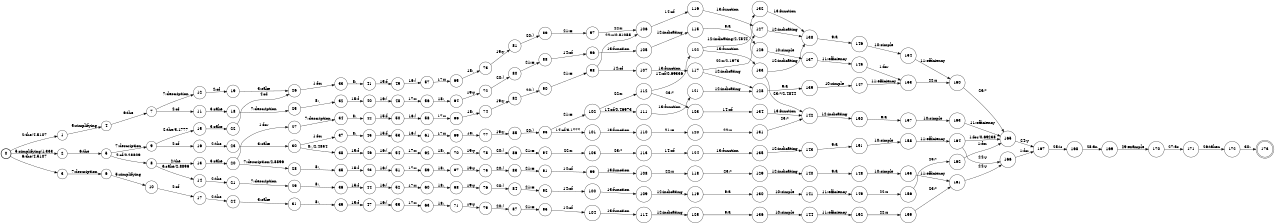 digraph FST {
rankdir = LR;
size = "8.5,11";
label = "";
center = 1;
orientation = Portrait;
ranksep = "0.4";
nodesep = "0.25";
0 [label = "0", shape = circle, style = bold, fontsize = 14]
	0 -> 2 [label = "5:simplifying/1.333", fontsize = 14];
	0 -> 1 [label = "2:the/4.5107", fontsize = 14];
	0 -> 3 [label = "6:the/4.5107", fontsize = 14];
1 [label = "1", shape = circle, style = solid, fontsize = 14]
	1 -> 4 [label = "5:simplifying", fontsize = 14];
2 [label = "2", shape = circle, style = solid, fontsize = 14]
	2 -> 5 [label = "6:the", fontsize = 14];
3 [label = "3", shape = circle, style = solid, fontsize = 14]
	3 -> 6 [label = "7:description", fontsize = 14];
4 [label = "4", shape = circle, style = solid, fontsize = 14]
	4 -> 7 [label = "6:the", fontsize = 14];
5 [label = "5", shape = circle, style = solid, fontsize = 14]
	5 -> 8 [label = "4:of/0.28809", fontsize = 14];
	5 -> 9 [label = "7:description", fontsize = 14];
6 [label = "6", shape = circle, style = solid, fontsize = 14]
	6 -> 10 [label = "5:simplifying", fontsize = 14];
7 [label = "7", shape = circle, style = solid, fontsize = 14]
	7 -> 11 [label = "4:of", fontsize = 14];
	7 -> 12 [label = "7:description", fontsize = 14];
8 [label = "8", shape = circle, style = solid, fontsize = 14]
	8 -> 14 [label = "3:sake/2.8896", fontsize = 14];
	8 -> 13 [label = "2:the", fontsize = 14];
9 [label = "9", shape = circle, style = solid, fontsize = 14]
	9 -> 16 [label = "4:of", fontsize = 14];
	9 -> 15 [label = "2:the/3.1777", fontsize = 14];
10 [label = "10", shape = circle, style = solid, fontsize = 14]
	10 -> 17 [label = "4:of", fontsize = 14];
11 [label = "11", shape = circle, style = solid, fontsize = 14]
	11 -> 18 [label = "3:sake", fontsize = 14];
12 [label = "12", shape = circle, style = solid, fontsize = 14]
	12 -> 19 [label = "4:of", fontsize = 14];
13 [label = "13", shape = circle, style = solid, fontsize = 14]
	13 -> 20 [label = "3:sake", fontsize = 14];
14 [label = "14", shape = circle, style = solid, fontsize = 14]
	14 -> 21 [label = "2:the", fontsize = 14];
15 [label = "15", shape = circle, style = solid, fontsize = 14]
	15 -> 22 [label = "3:sake", fontsize = 14];
16 [label = "16", shape = circle, style = solid, fontsize = 14]
	16 -> 23 [label = "2:the", fontsize = 14];
17 [label = "17", shape = circle, style = solid, fontsize = 14]
	17 -> 24 [label = "2:the", fontsize = 14];
18 [label = "18", shape = circle, style = solid, fontsize = 14]
	18 -> 25 [label = "7:description", fontsize = 14];
19 [label = "19", shape = circle, style = solid, fontsize = 14]
	19 -> 26 [label = "3:sake", fontsize = 14];
20 [label = "20", shape = circle, style = solid, fontsize = 14]
	20 -> 27 [label = "1:for", fontsize = 14];
	20 -> 28 [label = "7:description/2.8896", fontsize = 14];
21 [label = "21", shape = circle, style = solid, fontsize = 14]
	21 -> 29 [label = "7:description", fontsize = 14];
22 [label = "22", shape = circle, style = solid, fontsize = 14]
	22 -> 26 [label = "4:of", fontsize = 14];
23 [label = "23", shape = circle, style = solid, fontsize = 14]
	23 -> 30 [label = "3:sake", fontsize = 14];
24 [label = "24", shape = circle, style = solid, fontsize = 14]
	24 -> 31 [label = "3:sake", fontsize = 14];
25 [label = "25", shape = circle, style = solid, fontsize = 14]
	25 -> 32 [label = "8:,", fontsize = 14];
26 [label = "26", shape = circle, style = solid, fontsize = 14]
	26 -> 33 [label = "1:for", fontsize = 14];
27 [label = "27", shape = circle, style = solid, fontsize = 14]
	27 -> 34 [label = "7:description", fontsize = 14];
28 [label = "28", shape = circle, style = solid, fontsize = 14]
	28 -> 35 [label = "8:,", fontsize = 14];
29 [label = "29", shape = circle, style = solid, fontsize = 14]
	29 -> 36 [label = "8:,", fontsize = 14];
30 [label = "30", shape = circle, style = solid, fontsize = 14]
	30 -> 37 [label = "1:for", fontsize = 14];
	30 -> 38 [label = "8:,/2.4854", fontsize = 14];
31 [label = "31", shape = circle, style = solid, fontsize = 14]
	31 -> 39 [label = "8:,", fontsize = 14];
32 [label = "32", shape = circle, style = solid, fontsize = 14]
	32 -> 40 [label = "15:f", fontsize = 14];
33 [label = "33", shape = circle, style = solid, fontsize = 14]
	33 -> 41 [label = "8:,", fontsize = 14];
34 [label = "34", shape = circle, style = solid, fontsize = 14]
	34 -> 42 [label = "8:,", fontsize = 14];
35 [label = "35", shape = circle, style = solid, fontsize = 14]
	35 -> 43 [label = "15:f", fontsize = 14];
36 [label = "36", shape = circle, style = solid, fontsize = 14]
	36 -> 44 [label = "15:f", fontsize = 14];
37 [label = "37", shape = circle, style = solid, fontsize = 14]
	37 -> 45 [label = "8:,", fontsize = 14];
38 [label = "38", shape = circle, style = solid, fontsize = 14]
	38 -> 46 [label = "15:f", fontsize = 14];
39 [label = "39", shape = circle, style = solid, fontsize = 14]
	39 -> 47 [label = "15:f", fontsize = 14];
40 [label = "40", shape = circle, style = solid, fontsize = 14]
	40 -> 48 [label = "16:(", fontsize = 14];
41 [label = "41", shape = circle, style = solid, fontsize = 14]
	41 -> 49 [label = "15:f", fontsize = 14];
42 [label = "42", shape = circle, style = solid, fontsize = 14]
	42 -> 50 [label = "15:f", fontsize = 14];
43 [label = "43", shape = circle, style = solid, fontsize = 14]
	43 -> 51 [label = "16:(", fontsize = 14];
44 [label = "44", shape = circle, style = solid, fontsize = 14]
	44 -> 52 [label = "16:(", fontsize = 14];
45 [label = "45", shape = circle, style = solid, fontsize = 14]
	45 -> 53 [label = "15:f", fontsize = 14];
46 [label = "46", shape = circle, style = solid, fontsize = 14]
	46 -> 54 [label = "16:(", fontsize = 14];
47 [label = "47", shape = circle, style = solid, fontsize = 14]
	47 -> 55 [label = "16:(", fontsize = 14];
48 [label = "48", shape = circle, style = solid, fontsize = 14]
	48 -> 56 [label = "17:x", fontsize = 14];
49 [label = "49", shape = circle, style = solid, fontsize = 14]
	49 -> 57 [label = "16:(", fontsize = 14];
50 [label = "50", shape = circle, style = solid, fontsize = 14]
	50 -> 58 [label = "16:(", fontsize = 14];
51 [label = "51", shape = circle, style = solid, fontsize = 14]
	51 -> 59 [label = "17:x", fontsize = 14];
52 [label = "52", shape = circle, style = solid, fontsize = 14]
	52 -> 60 [label = "17:x", fontsize = 14];
53 [label = "53", shape = circle, style = solid, fontsize = 14]
	53 -> 61 [label = "16:(", fontsize = 14];
54 [label = "54", shape = circle, style = solid, fontsize = 14]
	54 -> 62 [label = "17:x", fontsize = 14];
55 [label = "55", shape = circle, style = solid, fontsize = 14]
	55 -> 63 [label = "17:x", fontsize = 14];
56 [label = "56", shape = circle, style = solid, fontsize = 14]
	56 -> 64 [label = "18:,", fontsize = 14];
57 [label = "57", shape = circle, style = solid, fontsize = 14]
	57 -> 65 [label = "17:x", fontsize = 14];
58 [label = "58", shape = circle, style = solid, fontsize = 14]
	58 -> 66 [label = "17:x", fontsize = 14];
59 [label = "59", shape = circle, style = solid, fontsize = 14]
	59 -> 67 [label = "18:,", fontsize = 14];
60 [label = "60", shape = circle, style = solid, fontsize = 14]
	60 -> 68 [label = "18:,", fontsize = 14];
61 [label = "61", shape = circle, style = solid, fontsize = 14]
	61 -> 69 [label = "17:x", fontsize = 14];
62 [label = "62", shape = circle, style = solid, fontsize = 14]
	62 -> 70 [label = "18:,", fontsize = 14];
63 [label = "63", shape = circle, style = solid, fontsize = 14]
	63 -> 71 [label = "18:,", fontsize = 14];
64 [label = "64", shape = circle, style = solid, fontsize = 14]
	64 -> 72 [label = "19:y", fontsize = 14];
65 [label = "65", shape = circle, style = solid, fontsize = 14]
	65 -> 73 [label = "18:,", fontsize = 14];
66 [label = "66", shape = circle, style = solid, fontsize = 14]
	66 -> 74 [label = "18:,", fontsize = 14];
67 [label = "67", shape = circle, style = solid, fontsize = 14]
	67 -> 75 [label = "19:y", fontsize = 14];
68 [label = "68", shape = circle, style = solid, fontsize = 14]
	68 -> 76 [label = "19:y", fontsize = 14];
69 [label = "69", shape = circle, style = solid, fontsize = 14]
	69 -> 77 [label = "18:,", fontsize = 14];
70 [label = "70", shape = circle, style = solid, fontsize = 14]
	70 -> 78 [label = "19:y", fontsize = 14];
71 [label = "71", shape = circle, style = solid, fontsize = 14]
	71 -> 79 [label = "19:y", fontsize = 14];
72 [label = "72", shape = circle, style = solid, fontsize = 14]
	72 -> 80 [label = "20:)", fontsize = 14];
73 [label = "73", shape = circle, style = solid, fontsize = 14]
	73 -> 81 [label = "19:y", fontsize = 14];
74 [label = "74", shape = circle, style = solid, fontsize = 14]
	74 -> 82 [label = "19:y", fontsize = 14];
75 [label = "75", shape = circle, style = solid, fontsize = 14]
	75 -> 83 [label = "20:)", fontsize = 14];
76 [label = "76", shape = circle, style = solid, fontsize = 14]
	76 -> 84 [label = "20:)", fontsize = 14];
77 [label = "77", shape = circle, style = solid, fontsize = 14]
	77 -> 85 [label = "19:y", fontsize = 14];
78 [label = "78", shape = circle, style = solid, fontsize = 14]
	78 -> 86 [label = "20:)", fontsize = 14];
79 [label = "79", shape = circle, style = solid, fontsize = 14]
	79 -> 87 [label = "20:)", fontsize = 14];
80 [label = "80", shape = circle, style = solid, fontsize = 14]
	80 -> 88 [label = "21:=", fontsize = 14];
81 [label = "81", shape = circle, style = solid, fontsize = 14]
	81 -> 89 [label = "20:)", fontsize = 14];
82 [label = "82", shape = circle, style = solid, fontsize = 14]
	82 -> 90 [label = "20:)", fontsize = 14];
83 [label = "83", shape = circle, style = solid, fontsize = 14]
	83 -> 91 [label = "21:=", fontsize = 14];
84 [label = "84", shape = circle, style = solid, fontsize = 14]
	84 -> 92 [label = "21:=", fontsize = 14];
85 [label = "85", shape = circle, style = solid, fontsize = 14]
	85 -> 93 [label = "20:)", fontsize = 14];
86 [label = "86", shape = circle, style = solid, fontsize = 14]
	86 -> 94 [label = "21:=", fontsize = 14];
87 [label = "87", shape = circle, style = solid, fontsize = 14]
	87 -> 95 [label = "21:=", fontsize = 14];
88 [label = "88", shape = circle, style = solid, fontsize = 14]
	88 -> 96 [label = "14:of", fontsize = 14];
89 [label = "89", shape = circle, style = solid, fontsize = 14]
	89 -> 97 [label = "21:=", fontsize = 14];
90 [label = "90", shape = circle, style = solid, fontsize = 14]
	90 -> 98 [label = "21:=", fontsize = 14];
91 [label = "91", shape = circle, style = solid, fontsize = 14]
	91 -> 99 [label = "14:of", fontsize = 14];
92 [label = "92", shape = circle, style = solid, fontsize = 14]
	92 -> 100 [label = "14:of", fontsize = 14];
93 [label = "93", shape = circle, style = solid, fontsize = 14]
	93 -> 101 [label = "14:of/3.1777", fontsize = 14];
	93 -> 102 [label = "21:=", fontsize = 14];
94 [label = "94", shape = circle, style = solid, fontsize = 14]
	94 -> 103 [label = "22:x", fontsize = 14];
95 [label = "95", shape = circle, style = solid, fontsize = 14]
	95 -> 104 [label = "14:of", fontsize = 14];
96 [label = "96", shape = circle, style = solid, fontsize = 14]
	96 -> 105 [label = "13:function", fontsize = 14];
97 [label = "97", shape = circle, style = solid, fontsize = 14]
	97 -> 106 [label = "22:x", fontsize = 14];
98 [label = "98", shape = circle, style = solid, fontsize = 14]
	98 -> 107 [label = "14:of", fontsize = 14];
	98 -> 106 [label = "22:x/0.81055", fontsize = 14];
99 [label = "99", shape = circle, style = solid, fontsize = 14]
	99 -> 108 [label = "13:function", fontsize = 14];
100 [label = "100", shape = circle, style = solid, fontsize = 14]
	100 -> 109 [label = "13:function", fontsize = 14];
101 [label = "101", shape = circle, style = solid, fontsize = 14]
	101 -> 110 [label = "13:function", fontsize = 14];
102 [label = "102", shape = circle, style = solid, fontsize = 14]
	102 -> 111 [label = "14:of/0.46973", fontsize = 14];
	102 -> 112 [label = "22:x", fontsize = 14];
103 [label = "103", shape = circle, style = solid, fontsize = 14]
	103 -> 113 [label = "23:*", fontsize = 14];
104 [label = "104", shape = circle, style = solid, fontsize = 14]
	104 -> 114 [label = "13:function", fontsize = 14];
105 [label = "105", shape = circle, style = solid, fontsize = 14]
	105 -> 115 [label = "12:indicating", fontsize = 14];
106 [label = "106", shape = circle, style = solid, fontsize = 14]
	106 -> 116 [label = "14:of", fontsize = 14];
107 [label = "107", shape = circle, style = solid, fontsize = 14]
	107 -> 117 [label = "13:function", fontsize = 14];
108 [label = "108", shape = circle, style = solid, fontsize = 14]
	108 -> 118 [label = "22:x", fontsize = 14];
109 [label = "109", shape = circle, style = solid, fontsize = 14]
	109 -> 119 [label = "12:indicating", fontsize = 14];
110 [label = "110", shape = circle, style = solid, fontsize = 14]
	110 -> 120 [label = "21:=", fontsize = 14];
111 [label = "111", shape = circle, style = solid, fontsize = 14]
	111 -> 121 [label = "13:function", fontsize = 14];
112 [label = "112", shape = circle, style = solid, fontsize = 14]
	112 -> 122 [label = "14:of/0.69336", fontsize = 14];
	112 -> 123 [label = "23:*", fontsize = 14];
113 [label = "113", shape = circle, style = solid, fontsize = 14]
	113 -> 124 [label = "14:of", fontsize = 14];
114 [label = "114", shape = circle, style = solid, fontsize = 14]
	114 -> 125 [label = "12:indicating", fontsize = 14];
115 [label = "115", shape = circle, style = solid, fontsize = 14]
	115 -> 126 [label = "9:a", fontsize = 14];
116 [label = "116", shape = circle, style = solid, fontsize = 14]
	116 -> 127 [label = "13:function", fontsize = 14];
117 [label = "117", shape = circle, style = solid, fontsize = 14]
	117 -> 128 [label = "12:indicating", fontsize = 14];
	117 -> 127 [label = "22:x/2.1973", fontsize = 14];
118 [label = "118", shape = circle, style = solid, fontsize = 14]
	118 -> 129 [label = "23:*", fontsize = 14];
119 [label = "119", shape = circle, style = solid, fontsize = 14]
	119 -> 130 [label = "9:a", fontsize = 14];
120 [label = "120", shape = circle, style = solid, fontsize = 14]
	120 -> 131 [label = "22:x", fontsize = 14];
121 [label = "121", shape = circle, style = solid, fontsize = 14]
	121 -> 128 [label = "12:indicating", fontsize = 14];
122 [label = "122", shape = circle, style = solid, fontsize = 14]
	122 -> 132 [label = "12:indicating/2.4844", fontsize = 14];
	122 -> 133 [label = "13:function", fontsize = 14];
123 [label = "123", shape = circle, style = solid, fontsize = 14]
	123 -> 134 [label = "14:of", fontsize = 14];
124 [label = "124", shape = circle, style = solid, fontsize = 14]
	124 -> 135 [label = "13:function", fontsize = 14];
125 [label = "125", shape = circle, style = solid, fontsize = 14]
	125 -> 136 [label = "9:a", fontsize = 14];
126 [label = "126", shape = circle, style = solid, fontsize = 14]
	126 -> 137 [label = "10:simple", fontsize = 14];
127 [label = "127", shape = circle, style = solid, fontsize = 14]
	127 -> 138 [label = "12:indicating", fontsize = 14];
128 [label = "128", shape = circle, style = solid, fontsize = 14]
	128 -> 139 [label = "9:a", fontsize = 14];
129 [label = "129", shape = circle, style = solid, fontsize = 14]
	129 -> 140 [label = "12:indicating", fontsize = 14];
130 [label = "130", shape = circle, style = solid, fontsize = 14]
	130 -> 141 [label = "10:simple", fontsize = 14];
131 [label = "131", shape = circle, style = solid, fontsize = 14]
	131 -> 142 [label = "23:*", fontsize = 14];
132 [label = "132", shape = circle, style = solid, fontsize = 14]
	132 -> 138 [label = "13:function", fontsize = 14];
133 [label = "133", shape = circle, style = solid, fontsize = 14]
	133 -> 138 [label = "12:indicating", fontsize = 14];
	133 -> 142 [label = "23:*/2.4844", fontsize = 14];
134 [label = "134", shape = circle, style = solid, fontsize = 14]
	134 -> 142 [label = "13:function", fontsize = 14];
135 [label = "135", shape = circle, style = solid, fontsize = 14]
	135 -> 143 [label = "12:indicating", fontsize = 14];
136 [label = "136", shape = circle, style = solid, fontsize = 14]
	136 -> 144 [label = "10:simple", fontsize = 14];
137 [label = "137", shape = circle, style = solid, fontsize = 14]
	137 -> 145 [label = "11:efficiency", fontsize = 14];
138 [label = "138", shape = circle, style = solid, fontsize = 14]
	138 -> 146 [label = "9:a", fontsize = 14];
139 [label = "139", shape = circle, style = solid, fontsize = 14]
	139 -> 147 [label = "10:simple", fontsize = 14];
140 [label = "140", shape = circle, style = solid, fontsize = 14]
	140 -> 148 [label = "9:a", fontsize = 14];
141 [label = "141", shape = circle, style = solid, fontsize = 14]
	141 -> 149 [label = "11:efficiency", fontsize = 14];
142 [label = "142", shape = circle, style = solid, fontsize = 14]
	142 -> 150 [label = "12:indicating", fontsize = 14];
143 [label = "143", shape = circle, style = solid, fontsize = 14]
	143 -> 151 [label = "9:a", fontsize = 14];
144 [label = "144", shape = circle, style = solid, fontsize = 14]
	144 -> 152 [label = "11:efficiency", fontsize = 14];
145 [label = "145", shape = circle, style = solid, fontsize = 14]
	145 -> 153 [label = "1:for", fontsize = 14];
146 [label = "146", shape = circle, style = solid, fontsize = 14]
	146 -> 154 [label = "10:simple", fontsize = 14];
147 [label = "147", shape = circle, style = solid, fontsize = 14]
	147 -> 153 [label = "11:efficiency", fontsize = 14];
148 [label = "148", shape = circle, style = solid, fontsize = 14]
	148 -> 155 [label = "10:simple", fontsize = 14];
149 [label = "149", shape = circle, style = solid, fontsize = 14]
	149 -> 156 [label = "22:x", fontsize = 14];
150 [label = "150", shape = circle, style = solid, fontsize = 14]
	150 -> 157 [label = "9:a", fontsize = 14];
151 [label = "151", shape = circle, style = solid, fontsize = 14]
	151 -> 158 [label = "10:simple", fontsize = 14];
152 [label = "152", shape = circle, style = solid, fontsize = 14]
	152 -> 159 [label = "22:x", fontsize = 14];
153 [label = "153", shape = circle, style = solid, fontsize = 14]
	153 -> 160 [label = "22:x", fontsize = 14];
154 [label = "154", shape = circle, style = solid, fontsize = 14]
	154 -> 160 [label = "11:efficiency", fontsize = 14];
155 [label = "155", shape = circle, style = solid, fontsize = 14]
	155 -> 161 [label = "11:efficiency", fontsize = 14];
156 [label = "156", shape = circle, style = solid, fontsize = 14]
	156 -> 162 [label = "23:*", fontsize = 14];
157 [label = "157", shape = circle, style = solid, fontsize = 14]
	157 -> 163 [label = "10:simple", fontsize = 14];
158 [label = "158", shape = circle, style = solid, fontsize = 14]
	158 -> 164 [label = "11:efficiency", fontsize = 14];
159 [label = "159", shape = circle, style = solid, fontsize = 14]
	159 -> 161 [label = "23:*", fontsize = 14];
160 [label = "160", shape = circle, style = solid, fontsize = 14]
	160 -> 165 [label = "23:*", fontsize = 14];
161 [label = "161", shape = circle, style = solid, fontsize = 14]
	161 -> 166 [label = "24:y", fontsize = 14];
162 [label = "162", shape = circle, style = solid, fontsize = 14]
	162 -> 165 [label = "1:for", fontsize = 14];
163 [label = "163", shape = circle, style = solid, fontsize = 14]
	163 -> 165 [label = "11:efficiency", fontsize = 14];
164 [label = "164", shape = circle, style = solid, fontsize = 14]
	164 -> 165 [label = "1:for/0.69238", fontsize = 14];
	164 -> 166 [label = "24:y", fontsize = 14];
165 [label = "165", shape = circle, style = solid, fontsize = 14]
	165 -> 167 [label = "24:y", fontsize = 14];
166 [label = "166", shape = circle, style = solid, fontsize = 14]
	166 -> 167 [label = "1:for", fontsize = 14];
167 [label = "167", shape = circle, style = solid, fontsize = 14]
	167 -> 168 [label = "25:is", fontsize = 14];
168 [label = "168", shape = circle, style = solid, fontsize = 14]
	168 -> 169 [label = "28:an", fontsize = 14];
169 [label = "169", shape = circle, style = solid, fontsize = 14]
	169 -> 170 [label = "29:example", fontsize = 14];
170 [label = "170", shape = circle, style = solid, fontsize = 14]
	170 -> 171 [label = "27:as", fontsize = 14];
171 [label = "171", shape = circle, style = solid, fontsize = 14]
	171 -> 172 [label = "26:taken", fontsize = 14];
172 [label = "172", shape = circle, style = solid, fontsize = 14]
	172 -> 173 [label = "30:.", fontsize = 14];
173 [label = "173", shape = doublecircle, style = solid, fontsize = 14]
}
